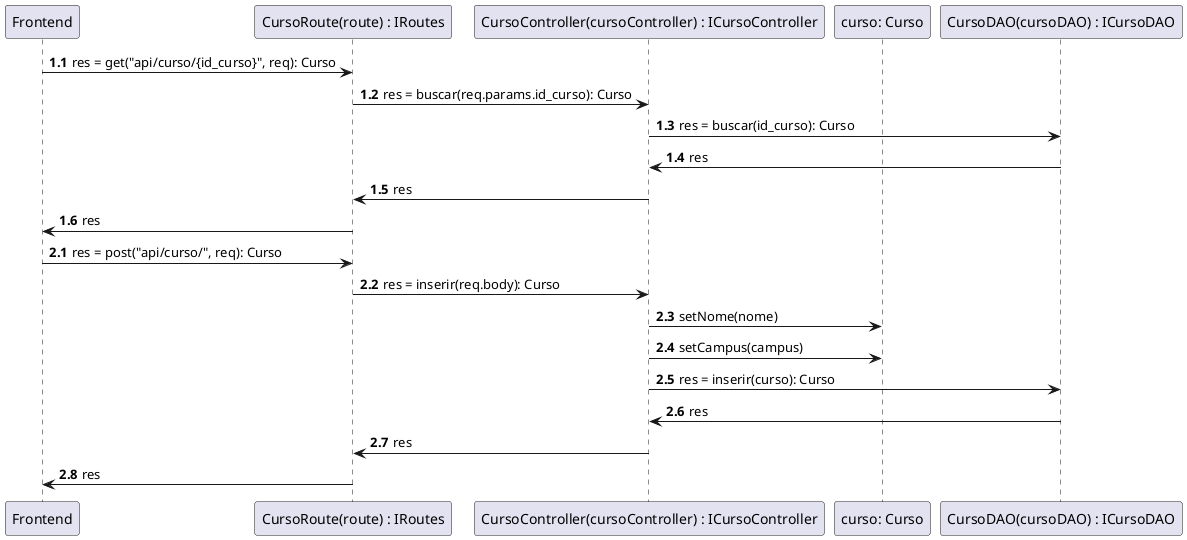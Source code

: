 @startuml Diagrama de Sequencia

participant Frontend as Frontend
participant "CursoRoute(route) : IRoutes" as Routes
participant "CursoController(cursoController) : ICursoController" as Controller
participant "curso: Curso" as Curso
participant "CursoDAO(cursoDAO) : ICursoDAO" as DAO

autonumber 1.1
' Verificar se curso existe
Frontend->Routes: res = get("api/curso/{id_curso}", req): Curso
Routes->Controller: res = buscar(req.params.id_curso): Curso
Controller->DAO: res = buscar(id_curso): Curso
DAO->Controller: res
Controller->Routes: res
Routes->Frontend: res

autonumber inc A
' Armazenar curso
Frontend->Routes: res = post("api/curso/", req): Curso
Routes->Controller: res = inserir(req.body): Curso
Controller->Curso: setNome(nome)
Controller->Curso: setCampus(campus)
Controller->DAO: res = inserir(curso): Curso
DAO->Controller: res
Controller->Routes: res
Routes->Frontend: res
